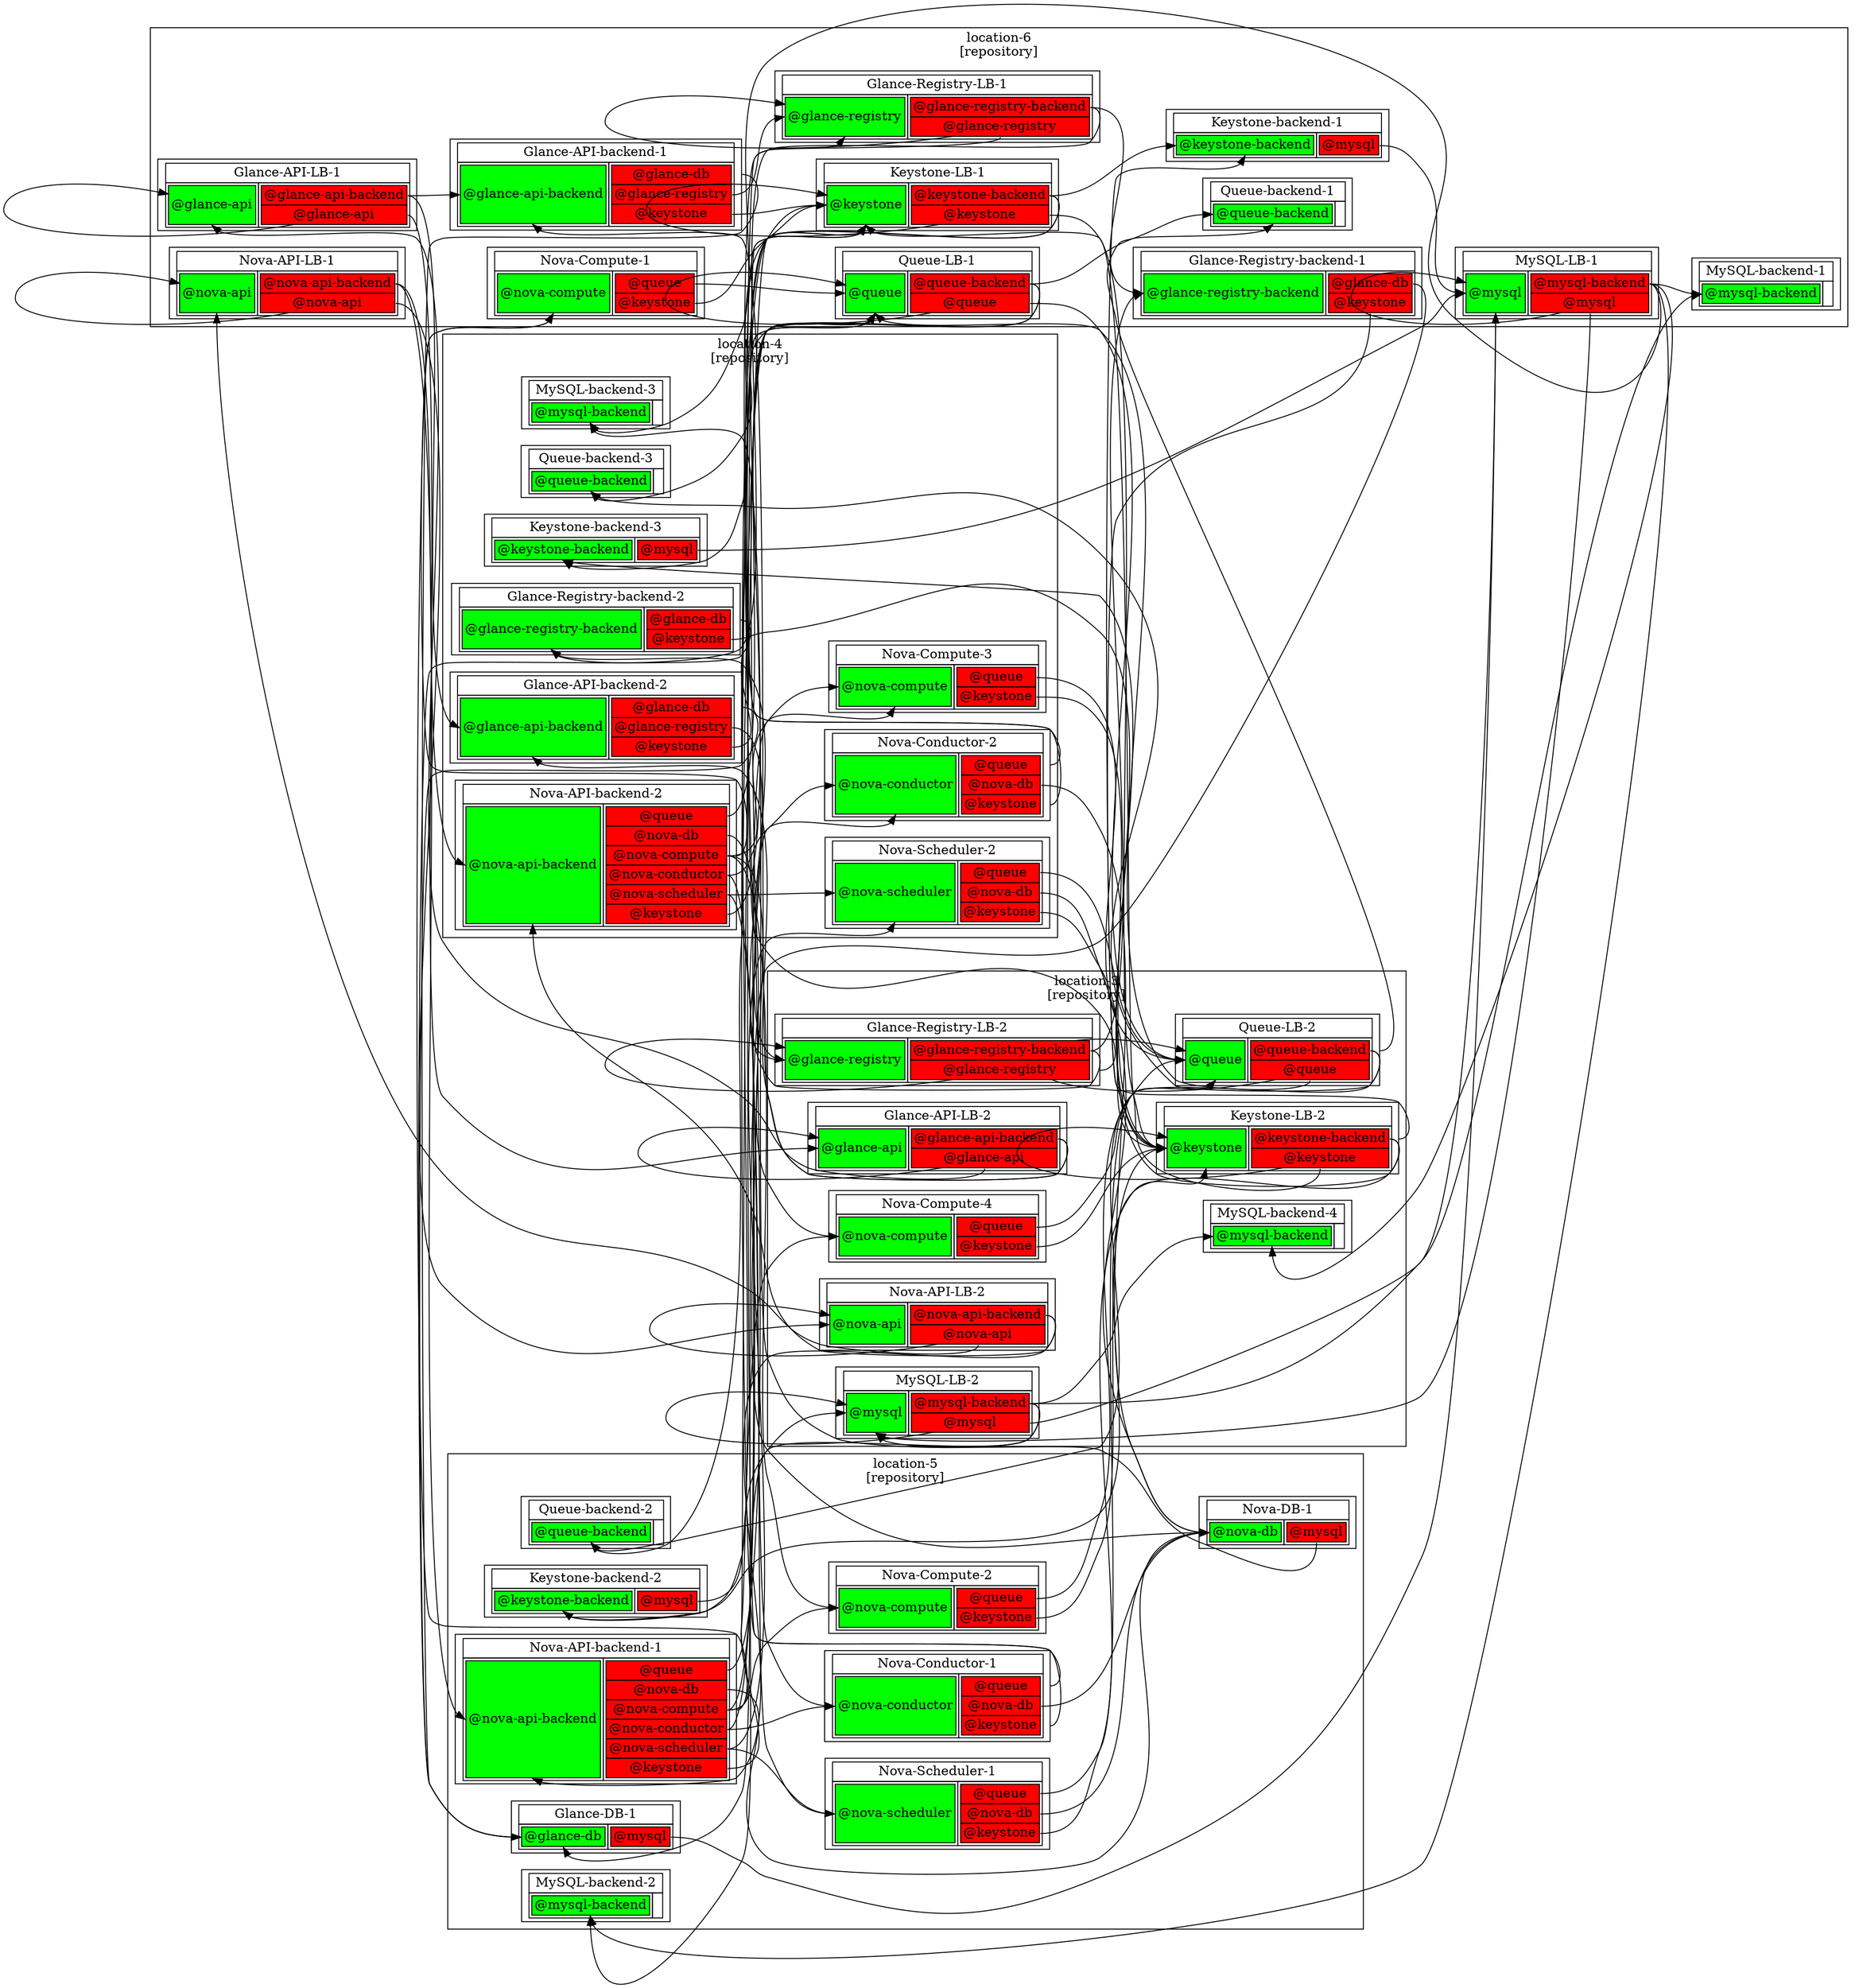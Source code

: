 digraph Configuration {
  rankdir=LR;
  subgraph cluster_location_location_1 {
    label = "location-1\n[repository]";
  }
  subgraph cluster_location_location_2 {
    label = "location-2\n[repository]";
  }
  subgraph cluster_location_location_3 {
    label = "location-3\n[repository]";
    component_queue_lb_2 [shape=box,label=<<table border="0" cellborder="1" cellspacing="0"><tr><td colspan="2">Queue-LB-2</td></tr><tr><td><table border="0" cellborder="1" cellspacing="0" bgcolor="green"><tr><td port="provided_port__queue">@queue</td></tr></table></td><td><table border="0" cellborder="1" cellspacing="0" bgcolor="red"><tr><td port="required_port__queue_backend">@queue-backend</td></tr>
<tr><td port="required_port__queue">@queue</td></tr></table></td></tr></table>>];
    component_nova_compute_4 [shape=box,label=<<table border="0" cellborder="1" cellspacing="0"><tr><td colspan="2">Nova-Compute-4</td></tr><tr><td><table border="0" cellborder="1" cellspacing="0" bgcolor="green"><tr><td port="provided_port__nova_compute">@nova-compute</td></tr></table></td><td><table border="0" cellborder="1" cellspacing="0" bgcolor="red"><tr><td port="required_port__queue">@queue</td></tr>
<tr><td port="required_port__keystone">@keystone</td></tr></table></td></tr></table>>];
    component_nova_api_lb_2 [shape=box,label=<<table border="0" cellborder="1" cellspacing="0"><tr><td colspan="2">Nova-API-LB-2</td></tr><tr><td><table border="0" cellborder="1" cellspacing="0" bgcolor="green"><tr><td port="provided_port__nova_api">@nova-api</td></tr></table></td><td><table border="0" cellborder="1" cellspacing="0" bgcolor="red"><tr><td port="required_port__nova_api_backend">@nova-api-backend</td></tr>
<tr><td port="required_port__nova_api">@nova-api</td></tr></table></td></tr></table>>];
    component_glance_registry_lb_2 [shape=box,label=<<table border="0" cellborder="1" cellspacing="0"><tr><td colspan="2">Glance-Registry-LB-2</td></tr><tr><td><table border="0" cellborder="1" cellspacing="0" bgcolor="green"><tr><td port="provided_port__glance_registry">@glance-registry</td></tr></table></td><td><table border="0" cellborder="1" cellspacing="0" bgcolor="red"><tr><td port="required_port__glance_registry_backend">@glance-registry-backend</td></tr>
<tr><td port="required_port__glance_registry">@glance-registry</td></tr></table></td></tr></table>>];
    component_glance_api_lb_2 [shape=box,label=<<table border="0" cellborder="1" cellspacing="0"><tr><td colspan="2">Glance-API-LB-2</td></tr><tr><td><table border="0" cellborder="1" cellspacing="0" bgcolor="green"><tr><td port="provided_port__glance_api">@glance-api</td></tr></table></td><td><table border="0" cellborder="1" cellspacing="0" bgcolor="red"><tr><td port="required_port__glance_api_backend">@glance-api-backend</td></tr>
<tr><td port="required_port__glance_api">@glance-api</td></tr></table></td></tr></table>>];
    component_keystone_lb_2 [shape=box,label=<<table border="0" cellborder="1" cellspacing="0"><tr><td colspan="2">Keystone-LB-2</td></tr><tr><td><table border="0" cellborder="1" cellspacing="0" bgcolor="green"><tr><td port="provided_port__keystone">@keystone</td></tr></table></td><td><table border="0" cellborder="1" cellspacing="0" bgcolor="red"><tr><td port="required_port__keystone_backend">@keystone-backend</td></tr>
<tr><td port="required_port__keystone">@keystone</td></tr></table></td></tr></table>>];
    component_mysql_backend_4 [shape=box,label=<<table border="0" cellborder="1" cellspacing="0"><tr><td colspan="2">MySQL-backend-4</td></tr><tr><td><table border="0" cellborder="1" cellspacing="0" bgcolor="green"><tr><td port="provided_port__mysql_backend">@mysql-backend</td></tr></table></td><td> </td></tr></table>>];
    component_mysql_lb_2 [shape=box,label=<<table border="0" cellborder="1" cellspacing="0"><tr><td colspan="2">MySQL-LB-2</td></tr><tr><td><table border="0" cellborder="1" cellspacing="0" bgcolor="green"><tr><td port="provided_port__mysql">@mysql</td></tr></table></td><td><table border="0" cellborder="1" cellspacing="0" bgcolor="red"><tr><td port="required_port__mysql_backend">@mysql-backend</td></tr>
<tr><td port="required_port__mysql">@mysql</td></tr></table></td></tr></table>>];
  }
  subgraph cluster_location_location_4 {
    label = "location-4\n[repository]";
    component_queue_backend_3 [shape=box,label=<<table border="0" cellborder="1" cellspacing="0"><tr><td colspan="2">Queue-backend-3</td></tr><tr><td><table border="0" cellborder="1" cellspacing="0" bgcolor="green"><tr><td port="provided_port__queue_backend">@queue-backend</td></tr></table></td><td> </td></tr></table>>];
    component_nova_compute_3 [shape=box,label=<<table border="0" cellborder="1" cellspacing="0"><tr><td colspan="2">Nova-Compute-3</td></tr><tr><td><table border="0" cellborder="1" cellspacing="0" bgcolor="green"><tr><td port="provided_port__nova_compute">@nova-compute</td></tr></table></td><td><table border="0" cellborder="1" cellspacing="0" bgcolor="red"><tr><td port="required_port__queue">@queue</td></tr>
<tr><td port="required_port__keystone">@keystone</td></tr></table></td></tr></table>>];
    component_nova_conductor_2 [shape=box,label=<<table border="0" cellborder="1" cellspacing="0"><tr><td colspan="2">Nova-Conductor-2</td></tr><tr><td><table border="0" cellborder="1" cellspacing="0" bgcolor="green"><tr><td port="provided_port__nova_conductor">@nova-conductor</td></tr></table></td><td><table border="0" cellborder="1" cellspacing="0" bgcolor="red"><tr><td port="required_port__queue">@queue</td></tr>
<tr><td port="required_port__nova_db">@nova-db</td></tr>
<tr><td port="required_port__keystone">@keystone</td></tr></table></td></tr></table>>];
    component_nova_scheduler_2 [shape=box,label=<<table border="0" cellborder="1" cellspacing="0"><tr><td colspan="2">Nova-Scheduler-2</td></tr><tr><td><table border="0" cellborder="1" cellspacing="0" bgcolor="green"><tr><td port="provided_port__nova_scheduler">@nova-scheduler</td></tr></table></td><td><table border="0" cellborder="1" cellspacing="0" bgcolor="red"><tr><td port="required_port__queue">@queue</td></tr>
<tr><td port="required_port__nova_db">@nova-db</td></tr>
<tr><td port="required_port__keystone">@keystone</td></tr></table></td></tr></table>>];
    component_nova_api_backend_2 [shape=box,label=<<table border="0" cellborder="1" cellspacing="0"><tr><td colspan="2">Nova-API-backend-2</td></tr><tr><td><table border="0" cellborder="1" cellspacing="0" bgcolor="green"><tr><td port="provided_port__nova_api_backend">@nova-api-backend</td></tr></table></td><td><table border="0" cellborder="1" cellspacing="0" bgcolor="red"><tr><td port="required_port__queue">@queue</td></tr>
<tr><td port="required_port__nova_db">@nova-db</td></tr>
<tr><td port="required_port__nova_compute">@nova-compute</td></tr>
<tr><td port="required_port__nova_conductor">@nova-conductor</td></tr>
<tr><td port="required_port__nova_scheduler">@nova-scheduler</td></tr>
<tr><td port="required_port__keystone">@keystone</td></tr></table></td></tr></table>>];
    component_glance_registry_backend_2 [shape=box,label=<<table border="0" cellborder="1" cellspacing="0"><tr><td colspan="2">Glance-Registry-backend-2</td></tr><tr><td><table border="0" cellborder="1" cellspacing="0" bgcolor="green"><tr><td port="provided_port__glance_registry_backend">@glance-registry-backend</td></tr></table></td><td><table border="0" cellborder="1" cellspacing="0" bgcolor="red"><tr><td port="required_port__glance_db">@glance-db</td></tr>
<tr><td port="required_port__keystone">@keystone</td></tr></table></td></tr></table>>];
    component_glance_api_backend_2 [shape=box,label=<<table border="0" cellborder="1" cellspacing="0"><tr><td colspan="2">Glance-API-backend-2</td></tr><tr><td><table border="0" cellborder="1" cellspacing="0" bgcolor="green"><tr><td port="provided_port__glance_api_backend">@glance-api-backend</td></tr></table></td><td><table border="0" cellborder="1" cellspacing="0" bgcolor="red"><tr><td port="required_port__glance_db">@glance-db</td></tr>
<tr><td port="required_port__glance_registry">@glance-registry</td></tr>
<tr><td port="required_port__keystone">@keystone</td></tr></table></td></tr></table>>];
    component_keystone_backend_3 [shape=box,label=<<table border="0" cellborder="1" cellspacing="0"><tr><td colspan="2">Keystone-backend-3</td></tr><tr><td><table border="0" cellborder="1" cellspacing="0" bgcolor="green"><tr><td port="provided_port__keystone_backend">@keystone-backend</td></tr></table></td><td><table border="0" cellborder="1" cellspacing="0" bgcolor="red"><tr><td port="required_port__mysql">@mysql</td></tr></table></td></tr></table>>];
    component_mysql_backend_3 [shape=box,label=<<table border="0" cellborder="1" cellspacing="0"><tr><td colspan="2">MySQL-backend-3</td></tr><tr><td><table border="0" cellborder="1" cellspacing="0" bgcolor="green"><tr><td port="provided_port__mysql_backend">@mysql-backend</td></tr></table></td><td> </td></tr></table>>];
  }
  subgraph cluster_location_location_5 {
    label = "location-5\n[repository]";
    component_queue_backend_2 [shape=box,label=<<table border="0" cellborder="1" cellspacing="0"><tr><td colspan="2">Queue-backend-2</td></tr><tr><td><table border="0" cellborder="1" cellspacing="0" bgcolor="green"><tr><td port="provided_port__queue_backend">@queue-backend</td></tr></table></td><td> </td></tr></table>>];
    component_nova_db_1 [shape=box,label=<<table border="0" cellborder="1" cellspacing="0"><tr><td colspan="2">Nova-DB-1</td></tr><tr><td><table border="0" cellborder="1" cellspacing="0" bgcolor="green"><tr><td port="provided_port__nova_db">@nova-db</td></tr></table></td><td><table border="0" cellborder="1" cellspacing="0" bgcolor="red"><tr><td port="required_port__mysql">@mysql</td></tr></table></td></tr></table>>];
    component_nova_compute_2 [shape=box,label=<<table border="0" cellborder="1" cellspacing="0"><tr><td colspan="2">Nova-Compute-2</td></tr><tr><td><table border="0" cellborder="1" cellspacing="0" bgcolor="green"><tr><td port="provided_port__nova_compute">@nova-compute</td></tr></table></td><td><table border="0" cellborder="1" cellspacing="0" bgcolor="red"><tr><td port="required_port__queue">@queue</td></tr>
<tr><td port="required_port__keystone">@keystone</td></tr></table></td></tr></table>>];
    component_nova_conductor_1 [shape=box,label=<<table border="0" cellborder="1" cellspacing="0"><tr><td colspan="2">Nova-Conductor-1</td></tr><tr><td><table border="0" cellborder="1" cellspacing="0" bgcolor="green"><tr><td port="provided_port__nova_conductor">@nova-conductor</td></tr></table></td><td><table border="0" cellborder="1" cellspacing="0" bgcolor="red"><tr><td port="required_port__queue">@queue</td></tr>
<tr><td port="required_port__nova_db">@nova-db</td></tr>
<tr><td port="required_port__keystone">@keystone</td></tr></table></td></tr></table>>];
    component_nova_scheduler_1 [shape=box,label=<<table border="0" cellborder="1" cellspacing="0"><tr><td colspan="2">Nova-Scheduler-1</td></tr><tr><td><table border="0" cellborder="1" cellspacing="0" bgcolor="green"><tr><td port="provided_port__nova_scheduler">@nova-scheduler</td></tr></table></td><td><table border="0" cellborder="1" cellspacing="0" bgcolor="red"><tr><td port="required_port__queue">@queue</td></tr>
<tr><td port="required_port__nova_db">@nova-db</td></tr>
<tr><td port="required_port__keystone">@keystone</td></tr></table></td></tr></table>>];
    component_nova_api_backend_1 [shape=box,label=<<table border="0" cellborder="1" cellspacing="0"><tr><td colspan="2">Nova-API-backend-1</td></tr><tr><td><table border="0" cellborder="1" cellspacing="0" bgcolor="green"><tr><td port="provided_port__nova_api_backend">@nova-api-backend</td></tr></table></td><td><table border="0" cellborder="1" cellspacing="0" bgcolor="red"><tr><td port="required_port__queue">@queue</td></tr>
<tr><td port="required_port__nova_db">@nova-db</td></tr>
<tr><td port="required_port__nova_compute">@nova-compute</td></tr>
<tr><td port="required_port__nova_conductor">@nova-conductor</td></tr>
<tr><td port="required_port__nova_scheduler">@nova-scheduler</td></tr>
<tr><td port="required_port__keystone">@keystone</td></tr></table></td></tr></table>>];
    component_glance_db_1 [shape=box,label=<<table border="0" cellborder="1" cellspacing="0"><tr><td colspan="2">Glance-DB-1</td></tr><tr><td><table border="0" cellborder="1" cellspacing="0" bgcolor="green"><tr><td port="provided_port__glance_db">@glance-db</td></tr></table></td><td><table border="0" cellborder="1" cellspacing="0" bgcolor="red"><tr><td port="required_port__mysql">@mysql</td></tr></table></td></tr></table>>];
    component_keystone_backend_2 [shape=box,label=<<table border="0" cellborder="1" cellspacing="0"><tr><td colspan="2">Keystone-backend-2</td></tr><tr><td><table border="0" cellborder="1" cellspacing="0" bgcolor="green"><tr><td port="provided_port__keystone_backend">@keystone-backend</td></tr></table></td><td><table border="0" cellborder="1" cellspacing="0" bgcolor="red"><tr><td port="required_port__mysql">@mysql</td></tr></table></td></tr></table>>];
    component_mysql_backend_2 [shape=box,label=<<table border="0" cellborder="1" cellspacing="0"><tr><td colspan="2">MySQL-backend-2</td></tr><tr><td><table border="0" cellborder="1" cellspacing="0" bgcolor="green"><tr><td port="provided_port__mysql_backend">@mysql-backend</td></tr></table></td><td> </td></tr></table>>];
  }
  subgraph cluster_location_location_6 {
    label = "location-6\n[repository]";
    component_queue_backend_1 [shape=box,label=<<table border="0" cellborder="1" cellspacing="0"><tr><td colspan="2">Queue-backend-1</td></tr><tr><td><table border="0" cellborder="1" cellspacing="0" bgcolor="green"><tr><td port="provided_port__queue_backend">@queue-backend</td></tr></table></td><td> </td></tr></table>>];
    component_queue_lb_1 [shape=box,label=<<table border="0" cellborder="1" cellspacing="0"><tr><td colspan="2">Queue-LB-1</td></tr><tr><td><table border="0" cellborder="1" cellspacing="0" bgcolor="green"><tr><td port="provided_port__queue">@queue</td></tr></table></td><td><table border="0" cellborder="1" cellspacing="0" bgcolor="red"><tr><td port="required_port__queue_backend">@queue-backend</td></tr>
<tr><td port="required_port__queue">@queue</td></tr></table></td></tr></table>>];
    component_nova_compute_1 [shape=box,label=<<table border="0" cellborder="1" cellspacing="0"><tr><td colspan="2">Nova-Compute-1</td></tr><tr><td><table border="0" cellborder="1" cellspacing="0" bgcolor="green"><tr><td port="provided_port__nova_compute">@nova-compute</td></tr></table></td><td><table border="0" cellborder="1" cellspacing="0" bgcolor="red"><tr><td port="required_port__queue">@queue</td></tr>
<tr><td port="required_port__keystone">@keystone</td></tr></table></td></tr></table>>];
    component_nova_api_lb_1 [shape=box,label=<<table border="0" cellborder="1" cellspacing="0"><tr><td colspan="2">Nova-API-LB-1</td></tr><tr><td><table border="0" cellborder="1" cellspacing="0" bgcolor="green"><tr><td port="provided_port__nova_api">@nova-api</td></tr></table></td><td><table border="0" cellborder="1" cellspacing="0" bgcolor="red"><tr><td port="required_port__nova_api_backend">@nova-api-backend</td></tr>
<tr><td port="required_port__nova_api">@nova-api</td></tr></table></td></tr></table>>];
    component_glance_registry_backend_1 [shape=box,label=<<table border="0" cellborder="1" cellspacing="0"><tr><td colspan="2">Glance-Registry-backend-1</td></tr><tr><td><table border="0" cellborder="1" cellspacing="0" bgcolor="green"><tr><td port="provided_port__glance_registry_backend">@glance-registry-backend</td></tr></table></td><td><table border="0" cellborder="1" cellspacing="0" bgcolor="red"><tr><td port="required_port__glance_db">@glance-db</td></tr>
<tr><td port="required_port__keystone">@keystone</td></tr></table></td></tr></table>>];
    component_glance_registry_lb_1 [shape=box,label=<<table border="0" cellborder="1" cellspacing="0"><tr><td colspan="2">Glance-Registry-LB-1</td></tr><tr><td><table border="0" cellborder="1" cellspacing="0" bgcolor="green"><tr><td port="provided_port__glance_registry">@glance-registry</td></tr></table></td><td><table border="0" cellborder="1" cellspacing="0" bgcolor="red"><tr><td port="required_port__glance_registry_backend">@glance-registry-backend</td></tr>
<tr><td port="required_port__glance_registry">@glance-registry</td></tr></table></td></tr></table>>];
    component_glance_api_backend_1 [shape=box,label=<<table border="0" cellborder="1" cellspacing="0"><tr><td colspan="2">Glance-API-backend-1</td></tr><tr><td><table border="0" cellborder="1" cellspacing="0" bgcolor="green"><tr><td port="provided_port__glance_api_backend">@glance-api-backend</td></tr></table></td><td><table border="0" cellborder="1" cellspacing="0" bgcolor="red"><tr><td port="required_port__glance_db">@glance-db</td></tr>
<tr><td port="required_port__glance_registry">@glance-registry</td></tr>
<tr><td port="required_port__keystone">@keystone</td></tr></table></td></tr></table>>];
    component_glance_api_lb_1 [shape=box,label=<<table border="0" cellborder="1" cellspacing="0"><tr><td colspan="2">Glance-API-LB-1</td></tr><tr><td><table border="0" cellborder="1" cellspacing="0" bgcolor="green"><tr><td port="provided_port__glance_api">@glance-api</td></tr></table></td><td><table border="0" cellborder="1" cellspacing="0" bgcolor="red"><tr><td port="required_port__glance_api_backend">@glance-api-backend</td></tr>
<tr><td port="required_port__glance_api">@glance-api</td></tr></table></td></tr></table>>];
    component_keystone_backend_1 [shape=box,label=<<table border="0" cellborder="1" cellspacing="0"><tr><td colspan="2">Keystone-backend-1</td></tr><tr><td><table border="0" cellborder="1" cellspacing="0" bgcolor="green"><tr><td port="provided_port__keystone_backend">@keystone-backend</td></tr></table></td><td><table border="0" cellborder="1" cellspacing="0" bgcolor="red"><tr><td port="required_port__mysql">@mysql</td></tr></table></td></tr></table>>];
    component_keystone_lb_1 [shape=box,label=<<table border="0" cellborder="1" cellspacing="0"><tr><td colspan="2">Keystone-LB-1</td></tr><tr><td><table border="0" cellborder="1" cellspacing="0" bgcolor="green"><tr><td port="provided_port__keystone">@keystone</td></tr></table></td><td><table border="0" cellborder="1" cellspacing="0" bgcolor="red"><tr><td port="required_port__keystone_backend">@keystone-backend</td></tr>
<tr><td port="required_port__keystone">@keystone</td></tr></table></td></tr></table>>];
    component_mysql_backend_1 [shape=box,label=<<table border="0" cellborder="1" cellspacing="0"><tr><td colspan="2">MySQL-backend-1</td></tr><tr><td><table border="0" cellborder="1" cellspacing="0" bgcolor="green"><tr><td port="provided_port__mysql_backend">@mysql-backend</td></tr></table></td><td> </td></tr></table>>];
    component_mysql_lb_1 [shape=box,label=<<table border="0" cellborder="1" cellspacing="0"><tr><td colspan="2">MySQL-LB-1</td></tr><tr><td><table border="0" cellborder="1" cellspacing="0" bgcolor="green"><tr><td port="provided_port__mysql">@mysql</td></tr></table></td><td><table border="0" cellborder="1" cellspacing="0" bgcolor="red"><tr><td port="required_port__mysql_backend">@mysql-backend</td></tr>
<tr><td port="required_port__mysql">@mysql</td></tr></table></td></tr></table>>];
  }
  component_mysql_lb_2:required_port__mysql -> component_mysql_lb_1:provided_port__mysql
  component_mysql_lb_2:required_port__mysql -> component_mysql_lb_2:provided_port__mysql
  component_keystone_backend_3:required_port__mysql -> component_mysql_lb_1:provided_port__mysql
  component_keystone_backend_2:required_port__mysql -> component_mysql_lb_2:provided_port__mysql
  component_glance_db_1:required_port__mysql -> component_mysql_lb_1:provided_port__mysql
  component_nova_db_1:required_port__mysql -> component_mysql_lb_2:provided_port__mysql
  component_mysql_lb_1:required_port__mysql -> component_mysql_lb_1:provided_port__mysql
  component_mysql_lb_1:required_port__mysql -> component_mysql_lb_2:provided_port__mysql
  component_keystone_backend_1:required_port__mysql -> component_mysql_lb_1:provided_port__mysql
  component_mysql_lb_2:required_port__mysql_backend -> component_mysql_backend_4:provided_port__mysql_backend
  component_mysql_lb_2:required_port__mysql_backend -> component_mysql_backend_3:provided_port__mysql_backend
  component_mysql_lb_2:required_port__mysql_backend -> component_mysql_backend_2:provided_port__mysql_backend
  component_mysql_lb_2:required_port__mysql_backend -> component_mysql_backend_1:provided_port__mysql_backend
  component_mysql_lb_1:required_port__mysql_backend -> component_mysql_backend_4:provided_port__mysql_backend
  component_mysql_lb_1:required_port__mysql_backend -> component_mysql_backend_3:provided_port__mysql_backend
  component_mysql_lb_1:required_port__mysql_backend -> component_mysql_backend_2:provided_port__mysql_backend
  component_mysql_lb_1:required_port__mysql_backend -> component_mysql_backend_1:provided_port__mysql_backend
  component_keystone_lb_2:required_port__keystone -> component_keystone_lb_2:provided_port__keystone
  component_keystone_lb_2:required_port__keystone -> component_keystone_lb_1:provided_port__keystone
  component_nova_compute_4:required_port__keystone -> component_keystone_lb_2:provided_port__keystone
  component_glance_api_backend_2:required_port__keystone -> component_keystone_lb_1:provided_port__keystone
  component_glance_registry_backend_2:required_port__keystone -> component_keystone_lb_2:provided_port__keystone
  component_nova_api_backend_2:required_port__keystone -> component_keystone_lb_1:provided_port__keystone
  component_nova_scheduler_2:required_port__keystone -> component_keystone_lb_2:provided_port__keystone
  component_nova_conductor_2:required_port__keystone -> component_keystone_lb_1:provided_port__keystone
  component_nova_compute_3:required_port__keystone -> component_keystone_lb_2:provided_port__keystone
  component_nova_api_backend_1:required_port__keystone -> component_keystone_lb_1:provided_port__keystone
  component_nova_scheduler_1:required_port__keystone -> component_keystone_lb_2:provided_port__keystone
  component_nova_conductor_1:required_port__keystone -> component_keystone_lb_1:provided_port__keystone
  component_nova_compute_2:required_port__keystone -> component_keystone_lb_2:provided_port__keystone
  component_keystone_lb_1:required_port__keystone -> component_keystone_lb_1:provided_port__keystone
  component_keystone_lb_1:required_port__keystone -> component_keystone_lb_2:provided_port__keystone
  component_glance_api_backend_1:required_port__keystone -> component_keystone_lb_1:provided_port__keystone
  component_glance_registry_backend_1:required_port__keystone -> component_keystone_lb_2:provided_port__keystone
  component_nova_compute_1:required_port__keystone -> component_keystone_lb_1:provided_port__keystone
  component_keystone_lb_2:required_port__keystone_backend -> component_keystone_backend_3:provided_port__keystone_backend
  component_keystone_lb_2:required_port__keystone_backend -> component_keystone_backend_2:provided_port__keystone_backend
  component_keystone_lb_2:required_port__keystone_backend -> component_keystone_backend_1:provided_port__keystone_backend
  component_keystone_lb_1:required_port__keystone_backend -> component_keystone_backend_3:provided_port__keystone_backend
  component_keystone_lb_1:required_port__keystone_backend -> component_keystone_backend_2:provided_port__keystone_backend
  component_keystone_lb_1:required_port__keystone_backend -> component_keystone_backend_1:provided_port__keystone_backend
  component_glance_api_lb_2:required_port__glance_api -> component_glance_api_lb_2:provided_port__glance_api
  component_glance_api_lb_2:required_port__glance_api -> component_glance_api_lb_1:provided_port__glance_api
  component_glance_api_lb_1:required_port__glance_api -> component_glance_api_lb_2:provided_port__glance_api
  component_glance_api_lb_1:required_port__glance_api -> component_glance_api_lb_1:provided_port__glance_api
  component_glance_api_lb_2:required_port__glance_api_backend -> component_glance_api_backend_2:provided_port__glance_api_backend
  component_glance_api_lb_2:required_port__glance_api_backend -> component_glance_api_backend_1:provided_port__glance_api_backend
  component_glance_api_lb_1:required_port__glance_api_backend -> component_glance_api_backend_2:provided_port__glance_api_backend
  component_glance_api_lb_1:required_port__glance_api_backend -> component_glance_api_backend_1:provided_port__glance_api_backend
  component_glance_registry_lb_2:required_port__glance_registry -> component_glance_registry_lb_2:provided_port__glance_registry
  component_glance_registry_lb_2:required_port__glance_registry -> component_glance_registry_lb_1:provided_port__glance_registry
  component_glance_api_backend_2:required_port__glance_registry -> component_glance_registry_lb_2:provided_port__glance_registry
  component_glance_api_backend_1:required_port__glance_registry -> component_glance_registry_lb_1:provided_port__glance_registry
  component_glance_registry_lb_1:required_port__glance_registry -> component_glance_registry_lb_2:provided_port__glance_registry
  component_glance_registry_lb_1:required_port__glance_registry -> component_glance_registry_lb_1:provided_port__glance_registry
  component_glance_api_backend_2:required_port__glance_db -> component_glance_db_1:provided_port__glance_db
  component_glance_registry_backend_2:required_port__glance_db -> component_glance_db_1:provided_port__glance_db
  component_glance_api_backend_1:required_port__glance_db -> component_glance_db_1:provided_port__glance_db
  component_glance_registry_backend_1:required_port__glance_db -> component_glance_db_1:provided_port__glance_db
  component_glance_registry_lb_2:required_port__glance_registry_backend -> component_glance_registry_backend_2:provided_port__glance_registry_backend
  component_glance_registry_lb_2:required_port__glance_registry_backend -> component_glance_registry_backend_1:provided_port__glance_registry_backend
  component_glance_registry_lb_1:required_port__glance_registry_backend -> component_glance_registry_backend_2:provided_port__glance_registry_backend
  component_glance_registry_lb_1:required_port__glance_registry_backend -> component_glance_registry_backend_1:provided_port__glance_registry_backend
  component_nova_api_lb_2:required_port__nova_api -> component_nova_api_lb_2:provided_port__nova_api
  component_nova_api_lb_2:required_port__nova_api -> component_nova_api_lb_1:provided_port__nova_api
  component_nova_api_lb_1:required_port__nova_api -> component_nova_api_lb_2:provided_port__nova_api
  component_nova_api_lb_1:required_port__nova_api -> component_nova_api_lb_1:provided_port__nova_api
  component_nova_api_lb_2:required_port__nova_api_backend -> component_nova_api_backend_2:provided_port__nova_api_backend
  component_nova_api_lb_2:required_port__nova_api_backend -> component_nova_api_backend_1:provided_port__nova_api_backend
  component_nova_api_lb_1:required_port__nova_api_backend -> component_nova_api_backend_2:provided_port__nova_api_backend
  component_nova_api_lb_1:required_port__nova_api_backend -> component_nova_api_backend_1:provided_port__nova_api_backend
  component_nova_api_backend_2:required_port__nova_scheduler -> component_nova_scheduler_2:provided_port__nova_scheduler
  component_nova_api_backend_2:required_port__nova_scheduler -> component_nova_scheduler_1:provided_port__nova_scheduler
  component_nova_api_backend_1:required_port__nova_scheduler -> component_nova_scheduler_2:provided_port__nova_scheduler
  component_nova_api_backend_1:required_port__nova_scheduler -> component_nova_scheduler_1:provided_port__nova_scheduler
  component_nova_api_backend_2:required_port__nova_conductor -> component_nova_conductor_2:provided_port__nova_conductor
  component_nova_api_backend_2:required_port__nova_conductor -> component_nova_conductor_1:provided_port__nova_conductor
  component_nova_api_backend_1:required_port__nova_conductor -> component_nova_conductor_2:provided_port__nova_conductor
  component_nova_api_backend_1:required_port__nova_conductor -> component_nova_conductor_1:provided_port__nova_conductor
  component_nova_api_backend_2:required_port__nova_compute -> component_nova_compute_4:provided_port__nova_compute
  component_nova_api_backend_2:required_port__nova_compute -> component_nova_compute_3:provided_port__nova_compute
  component_nova_api_backend_2:required_port__nova_compute -> component_nova_compute_2:provided_port__nova_compute
  component_nova_api_backend_2:required_port__nova_compute -> component_nova_compute_1:provided_port__nova_compute
  component_nova_api_backend_1:required_port__nova_compute -> component_nova_compute_4:provided_port__nova_compute
  component_nova_api_backend_1:required_port__nova_compute -> component_nova_compute_3:provided_port__nova_compute
  component_nova_api_backend_1:required_port__nova_compute -> component_nova_compute_2:provided_port__nova_compute
  component_nova_api_backend_1:required_port__nova_compute -> component_nova_compute_1:provided_port__nova_compute
  component_nova_api_backend_2:required_port__nova_db -> component_nova_db_1:provided_port__nova_db
  component_nova_scheduler_2:required_port__nova_db -> component_nova_db_1:provided_port__nova_db
  component_nova_conductor_2:required_port__nova_db -> component_nova_db_1:provided_port__nova_db
  component_nova_api_backend_1:required_port__nova_db -> component_nova_db_1:provided_port__nova_db
  component_nova_scheduler_1:required_port__nova_db -> component_nova_db_1:provided_port__nova_db
  component_nova_conductor_1:required_port__nova_db -> component_nova_db_1:provided_port__nova_db
  component_nova_compute_4:required_port__queue -> component_queue_lb_2:provided_port__queue
  component_queue_lb_2:required_port__queue -> component_queue_lb_1:provided_port__queue
  component_queue_lb_2:required_port__queue -> component_queue_lb_2:provided_port__queue
  component_nova_api_backend_2:required_port__queue -> component_queue_lb_1:provided_port__queue
  component_nova_scheduler_2:required_port__queue -> component_queue_lb_2:provided_port__queue
  component_nova_conductor_2:required_port__queue -> component_queue_lb_1:provided_port__queue
  component_nova_compute_3:required_port__queue -> component_queue_lb_2:provided_port__queue
  component_nova_api_backend_1:required_port__queue -> component_queue_lb_1:provided_port__queue
  component_nova_scheduler_1:required_port__queue -> component_queue_lb_2:provided_port__queue
  component_nova_conductor_1:required_port__queue -> component_queue_lb_1:provided_port__queue
  component_nova_compute_2:required_port__queue -> component_queue_lb_2:provided_port__queue
  component_nova_compute_1:required_port__queue -> component_queue_lb_1:provided_port__queue
  component_queue_lb_1:required_port__queue -> component_queue_lb_2:provided_port__queue
  component_queue_lb_1:required_port__queue -> component_queue_lb_1:provided_port__queue
  component_queue_lb_2:required_port__queue_backend -> component_queue_backend_3:provided_port__queue_backend
  component_queue_lb_2:required_port__queue_backend -> component_queue_backend_2:provided_port__queue_backend
  component_queue_lb_2:required_port__queue_backend -> component_queue_backend_1:provided_port__queue_backend
  component_queue_lb_1:required_port__queue_backend -> component_queue_backend_3:provided_port__queue_backend
  component_queue_lb_1:required_port__queue_backend -> component_queue_backend_2:provided_port__queue_backend
  component_queue_lb_1:required_port__queue_backend -> component_queue_backend_1:provided_port__queue_backend
}